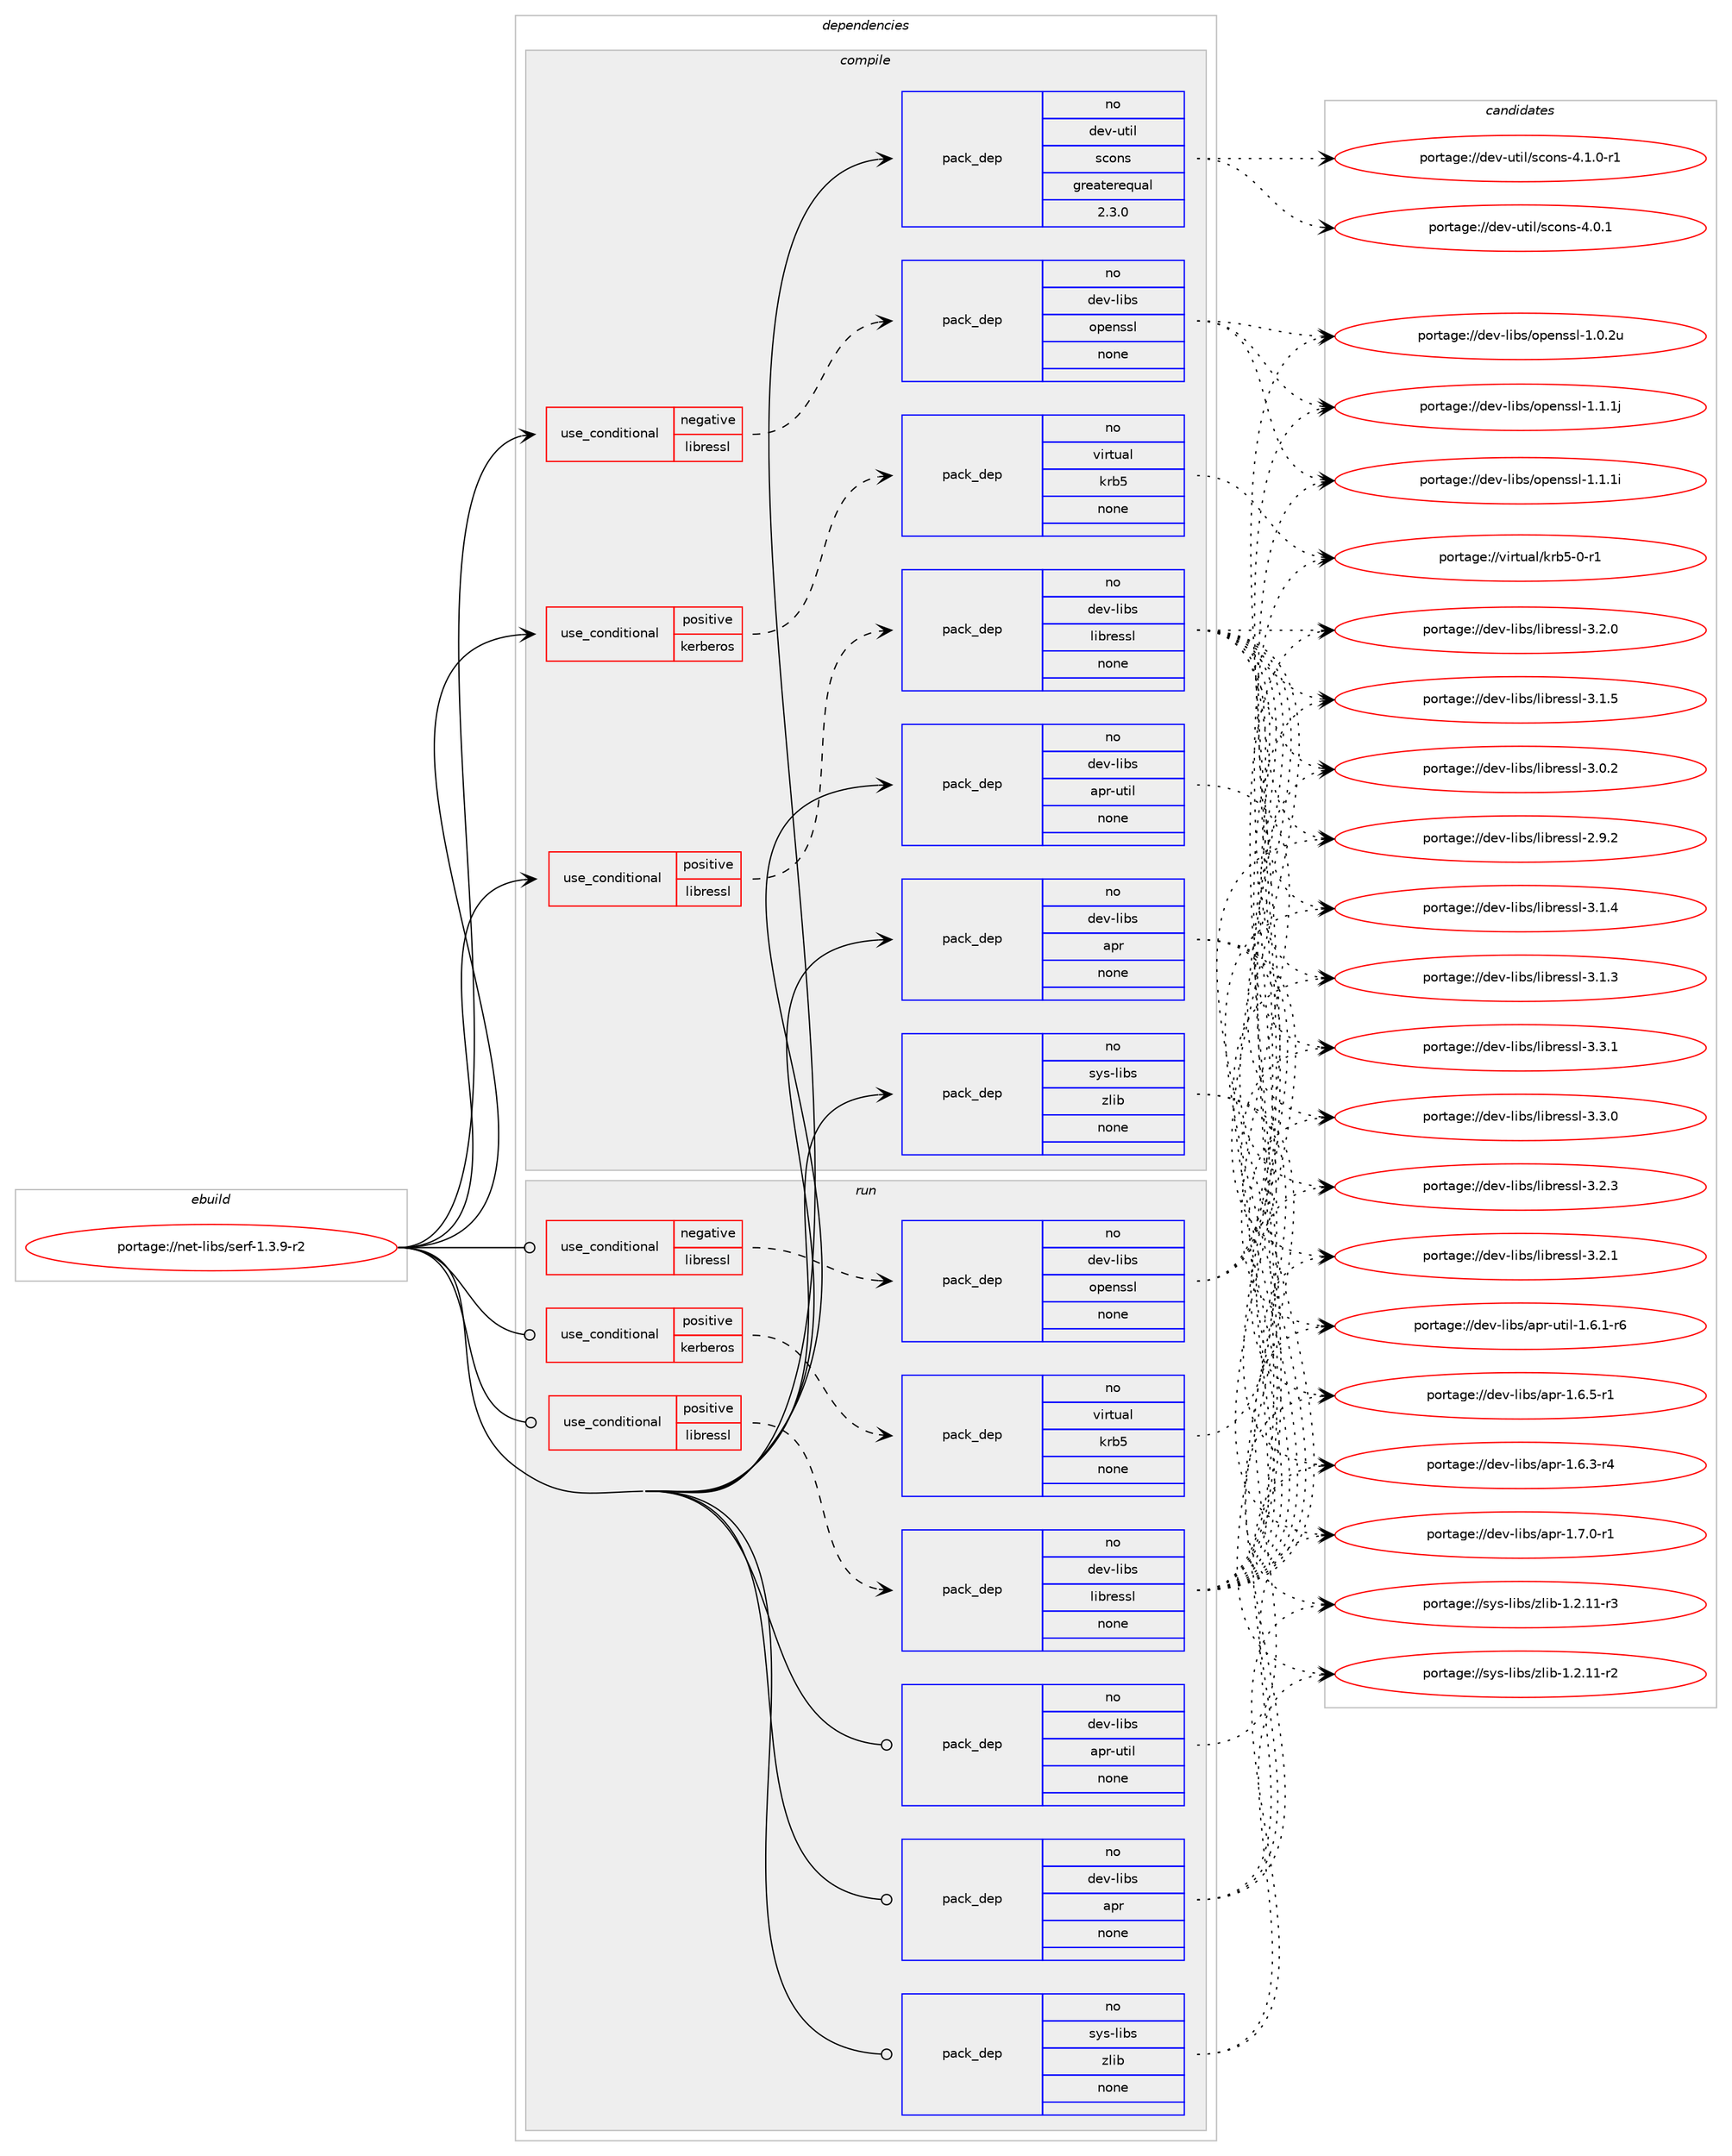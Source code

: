 digraph prolog {

# *************
# Graph options
# *************

newrank=true;
concentrate=true;
compound=true;
graph [rankdir=LR,fontname=Helvetica,fontsize=10,ranksep=1.5];#, ranksep=2.5, nodesep=0.2];
edge  [arrowhead=vee];
node  [fontname=Helvetica,fontsize=10];

# **********
# The ebuild
# **********

subgraph cluster_leftcol {
color=gray;
rank=same;
label=<<i>ebuild</i>>;
id [label="portage://net-libs/serf-1.3.9-r2", color=red, width=4, href="../net-libs/serf-1.3.9-r2.svg"];
}

# ****************
# The dependencies
# ****************

subgraph cluster_midcol {
color=gray;
label=<<i>dependencies</i>>;
subgraph cluster_compile {
fillcolor="#eeeeee";
style=filled;
label=<<i>compile</i>>;
subgraph cond3902 {
dependency13801 [label=<<TABLE BORDER="0" CELLBORDER="1" CELLSPACING="0" CELLPADDING="4"><TR><TD ROWSPAN="3" CELLPADDING="10">use_conditional</TD></TR><TR><TD>negative</TD></TR><TR><TD>libressl</TD></TR></TABLE>>, shape=none, color=red];
subgraph pack9758 {
dependency13802 [label=<<TABLE BORDER="0" CELLBORDER="1" CELLSPACING="0" CELLPADDING="4" WIDTH="220"><TR><TD ROWSPAN="6" CELLPADDING="30">pack_dep</TD></TR><TR><TD WIDTH="110">no</TD></TR><TR><TD>dev-libs</TD></TR><TR><TD>openssl</TD></TR><TR><TD>none</TD></TR><TR><TD></TD></TR></TABLE>>, shape=none, color=blue];
}
dependency13801:e -> dependency13802:w [weight=20,style="dashed",arrowhead="vee"];
}
id:e -> dependency13801:w [weight=20,style="solid",arrowhead="vee"];
subgraph cond3903 {
dependency13803 [label=<<TABLE BORDER="0" CELLBORDER="1" CELLSPACING="0" CELLPADDING="4"><TR><TD ROWSPAN="3" CELLPADDING="10">use_conditional</TD></TR><TR><TD>positive</TD></TR><TR><TD>kerberos</TD></TR></TABLE>>, shape=none, color=red];
subgraph pack9759 {
dependency13804 [label=<<TABLE BORDER="0" CELLBORDER="1" CELLSPACING="0" CELLPADDING="4" WIDTH="220"><TR><TD ROWSPAN="6" CELLPADDING="30">pack_dep</TD></TR><TR><TD WIDTH="110">no</TD></TR><TR><TD>virtual</TD></TR><TR><TD>krb5</TD></TR><TR><TD>none</TD></TR><TR><TD></TD></TR></TABLE>>, shape=none, color=blue];
}
dependency13803:e -> dependency13804:w [weight=20,style="dashed",arrowhead="vee"];
}
id:e -> dependency13803:w [weight=20,style="solid",arrowhead="vee"];
subgraph cond3904 {
dependency13805 [label=<<TABLE BORDER="0" CELLBORDER="1" CELLSPACING="0" CELLPADDING="4"><TR><TD ROWSPAN="3" CELLPADDING="10">use_conditional</TD></TR><TR><TD>positive</TD></TR><TR><TD>libressl</TD></TR></TABLE>>, shape=none, color=red];
subgraph pack9760 {
dependency13806 [label=<<TABLE BORDER="0" CELLBORDER="1" CELLSPACING="0" CELLPADDING="4" WIDTH="220"><TR><TD ROWSPAN="6" CELLPADDING="30">pack_dep</TD></TR><TR><TD WIDTH="110">no</TD></TR><TR><TD>dev-libs</TD></TR><TR><TD>libressl</TD></TR><TR><TD>none</TD></TR><TR><TD></TD></TR></TABLE>>, shape=none, color=blue];
}
dependency13805:e -> dependency13806:w [weight=20,style="dashed",arrowhead="vee"];
}
id:e -> dependency13805:w [weight=20,style="solid",arrowhead="vee"];
subgraph pack9761 {
dependency13807 [label=<<TABLE BORDER="0" CELLBORDER="1" CELLSPACING="0" CELLPADDING="4" WIDTH="220"><TR><TD ROWSPAN="6" CELLPADDING="30">pack_dep</TD></TR><TR><TD WIDTH="110">no</TD></TR><TR><TD>dev-libs</TD></TR><TR><TD>apr</TD></TR><TR><TD>none</TD></TR><TR><TD></TD></TR></TABLE>>, shape=none, color=blue];
}
id:e -> dependency13807:w [weight=20,style="solid",arrowhead="vee"];
subgraph pack9762 {
dependency13808 [label=<<TABLE BORDER="0" CELLBORDER="1" CELLSPACING="0" CELLPADDING="4" WIDTH="220"><TR><TD ROWSPAN="6" CELLPADDING="30">pack_dep</TD></TR><TR><TD WIDTH="110">no</TD></TR><TR><TD>dev-libs</TD></TR><TR><TD>apr-util</TD></TR><TR><TD>none</TD></TR><TR><TD></TD></TR></TABLE>>, shape=none, color=blue];
}
id:e -> dependency13808:w [weight=20,style="solid",arrowhead="vee"];
subgraph pack9763 {
dependency13809 [label=<<TABLE BORDER="0" CELLBORDER="1" CELLSPACING="0" CELLPADDING="4" WIDTH="220"><TR><TD ROWSPAN="6" CELLPADDING="30">pack_dep</TD></TR><TR><TD WIDTH="110">no</TD></TR><TR><TD>dev-util</TD></TR><TR><TD>scons</TD></TR><TR><TD>greaterequal</TD></TR><TR><TD>2.3.0</TD></TR></TABLE>>, shape=none, color=blue];
}
id:e -> dependency13809:w [weight=20,style="solid",arrowhead="vee"];
subgraph pack9764 {
dependency13810 [label=<<TABLE BORDER="0" CELLBORDER="1" CELLSPACING="0" CELLPADDING="4" WIDTH="220"><TR><TD ROWSPAN="6" CELLPADDING="30">pack_dep</TD></TR><TR><TD WIDTH="110">no</TD></TR><TR><TD>sys-libs</TD></TR><TR><TD>zlib</TD></TR><TR><TD>none</TD></TR><TR><TD></TD></TR></TABLE>>, shape=none, color=blue];
}
id:e -> dependency13810:w [weight=20,style="solid",arrowhead="vee"];
}
subgraph cluster_compileandrun {
fillcolor="#eeeeee";
style=filled;
label=<<i>compile and run</i>>;
}
subgraph cluster_run {
fillcolor="#eeeeee";
style=filled;
label=<<i>run</i>>;
subgraph cond3905 {
dependency13811 [label=<<TABLE BORDER="0" CELLBORDER="1" CELLSPACING="0" CELLPADDING="4"><TR><TD ROWSPAN="3" CELLPADDING="10">use_conditional</TD></TR><TR><TD>negative</TD></TR><TR><TD>libressl</TD></TR></TABLE>>, shape=none, color=red];
subgraph pack9765 {
dependency13812 [label=<<TABLE BORDER="0" CELLBORDER="1" CELLSPACING="0" CELLPADDING="4" WIDTH="220"><TR><TD ROWSPAN="6" CELLPADDING="30">pack_dep</TD></TR><TR><TD WIDTH="110">no</TD></TR><TR><TD>dev-libs</TD></TR><TR><TD>openssl</TD></TR><TR><TD>none</TD></TR><TR><TD></TD></TR></TABLE>>, shape=none, color=blue];
}
dependency13811:e -> dependency13812:w [weight=20,style="dashed",arrowhead="vee"];
}
id:e -> dependency13811:w [weight=20,style="solid",arrowhead="odot"];
subgraph cond3906 {
dependency13813 [label=<<TABLE BORDER="0" CELLBORDER="1" CELLSPACING="0" CELLPADDING="4"><TR><TD ROWSPAN="3" CELLPADDING="10">use_conditional</TD></TR><TR><TD>positive</TD></TR><TR><TD>kerberos</TD></TR></TABLE>>, shape=none, color=red];
subgraph pack9766 {
dependency13814 [label=<<TABLE BORDER="0" CELLBORDER="1" CELLSPACING="0" CELLPADDING="4" WIDTH="220"><TR><TD ROWSPAN="6" CELLPADDING="30">pack_dep</TD></TR><TR><TD WIDTH="110">no</TD></TR><TR><TD>virtual</TD></TR><TR><TD>krb5</TD></TR><TR><TD>none</TD></TR><TR><TD></TD></TR></TABLE>>, shape=none, color=blue];
}
dependency13813:e -> dependency13814:w [weight=20,style="dashed",arrowhead="vee"];
}
id:e -> dependency13813:w [weight=20,style="solid",arrowhead="odot"];
subgraph cond3907 {
dependency13815 [label=<<TABLE BORDER="0" CELLBORDER="1" CELLSPACING="0" CELLPADDING="4"><TR><TD ROWSPAN="3" CELLPADDING="10">use_conditional</TD></TR><TR><TD>positive</TD></TR><TR><TD>libressl</TD></TR></TABLE>>, shape=none, color=red];
subgraph pack9767 {
dependency13816 [label=<<TABLE BORDER="0" CELLBORDER="1" CELLSPACING="0" CELLPADDING="4" WIDTH="220"><TR><TD ROWSPAN="6" CELLPADDING="30">pack_dep</TD></TR><TR><TD WIDTH="110">no</TD></TR><TR><TD>dev-libs</TD></TR><TR><TD>libressl</TD></TR><TR><TD>none</TD></TR><TR><TD></TD></TR></TABLE>>, shape=none, color=blue];
}
dependency13815:e -> dependency13816:w [weight=20,style="dashed",arrowhead="vee"];
}
id:e -> dependency13815:w [weight=20,style="solid",arrowhead="odot"];
subgraph pack9768 {
dependency13817 [label=<<TABLE BORDER="0" CELLBORDER="1" CELLSPACING="0" CELLPADDING="4" WIDTH="220"><TR><TD ROWSPAN="6" CELLPADDING="30">pack_dep</TD></TR><TR><TD WIDTH="110">no</TD></TR><TR><TD>dev-libs</TD></TR><TR><TD>apr</TD></TR><TR><TD>none</TD></TR><TR><TD></TD></TR></TABLE>>, shape=none, color=blue];
}
id:e -> dependency13817:w [weight=20,style="solid",arrowhead="odot"];
subgraph pack9769 {
dependency13818 [label=<<TABLE BORDER="0" CELLBORDER="1" CELLSPACING="0" CELLPADDING="4" WIDTH="220"><TR><TD ROWSPAN="6" CELLPADDING="30">pack_dep</TD></TR><TR><TD WIDTH="110">no</TD></TR><TR><TD>dev-libs</TD></TR><TR><TD>apr-util</TD></TR><TR><TD>none</TD></TR><TR><TD></TD></TR></TABLE>>, shape=none, color=blue];
}
id:e -> dependency13818:w [weight=20,style="solid",arrowhead="odot"];
subgraph pack9770 {
dependency13819 [label=<<TABLE BORDER="0" CELLBORDER="1" CELLSPACING="0" CELLPADDING="4" WIDTH="220"><TR><TD ROWSPAN="6" CELLPADDING="30">pack_dep</TD></TR><TR><TD WIDTH="110">no</TD></TR><TR><TD>sys-libs</TD></TR><TR><TD>zlib</TD></TR><TR><TD>none</TD></TR><TR><TD></TD></TR></TABLE>>, shape=none, color=blue];
}
id:e -> dependency13819:w [weight=20,style="solid",arrowhead="odot"];
}
}

# **************
# The candidates
# **************

subgraph cluster_choices {
rank=same;
color=gray;
label=<<i>candidates</i>>;

subgraph choice9758 {
color=black;
nodesep=1;
choice100101118451081059811547111112101110115115108454946494649106 [label="portage://dev-libs/openssl-1.1.1j", color=red, width=4,href="../dev-libs/openssl-1.1.1j.svg"];
choice100101118451081059811547111112101110115115108454946494649105 [label="portage://dev-libs/openssl-1.1.1i", color=red, width=4,href="../dev-libs/openssl-1.1.1i.svg"];
choice100101118451081059811547111112101110115115108454946484650117 [label="portage://dev-libs/openssl-1.0.2u", color=red, width=4,href="../dev-libs/openssl-1.0.2u.svg"];
dependency13802:e -> choice100101118451081059811547111112101110115115108454946494649106:w [style=dotted,weight="100"];
dependency13802:e -> choice100101118451081059811547111112101110115115108454946494649105:w [style=dotted,weight="100"];
dependency13802:e -> choice100101118451081059811547111112101110115115108454946484650117:w [style=dotted,weight="100"];
}
subgraph choice9759 {
color=black;
nodesep=1;
choice1181051141161179710847107114985345484511449 [label="portage://virtual/krb5-0-r1", color=red, width=4,href="../virtual/krb5-0-r1.svg"];
dependency13804:e -> choice1181051141161179710847107114985345484511449:w [style=dotted,weight="100"];
}
subgraph choice9760 {
color=black;
nodesep=1;
choice10010111845108105981154710810598114101115115108455146514649 [label="portage://dev-libs/libressl-3.3.1", color=red, width=4,href="../dev-libs/libressl-3.3.1.svg"];
choice10010111845108105981154710810598114101115115108455146514648 [label="portage://dev-libs/libressl-3.3.0", color=red, width=4,href="../dev-libs/libressl-3.3.0.svg"];
choice10010111845108105981154710810598114101115115108455146504651 [label="portage://dev-libs/libressl-3.2.3", color=red, width=4,href="../dev-libs/libressl-3.2.3.svg"];
choice10010111845108105981154710810598114101115115108455146504649 [label="portage://dev-libs/libressl-3.2.1", color=red, width=4,href="../dev-libs/libressl-3.2.1.svg"];
choice10010111845108105981154710810598114101115115108455146504648 [label="portage://dev-libs/libressl-3.2.0", color=red, width=4,href="../dev-libs/libressl-3.2.0.svg"];
choice10010111845108105981154710810598114101115115108455146494653 [label="portage://dev-libs/libressl-3.1.5", color=red, width=4,href="../dev-libs/libressl-3.1.5.svg"];
choice10010111845108105981154710810598114101115115108455146494652 [label="portage://dev-libs/libressl-3.1.4", color=red, width=4,href="../dev-libs/libressl-3.1.4.svg"];
choice10010111845108105981154710810598114101115115108455146494651 [label="portage://dev-libs/libressl-3.1.3", color=red, width=4,href="../dev-libs/libressl-3.1.3.svg"];
choice10010111845108105981154710810598114101115115108455146484650 [label="portage://dev-libs/libressl-3.0.2", color=red, width=4,href="../dev-libs/libressl-3.0.2.svg"];
choice10010111845108105981154710810598114101115115108455046574650 [label="portage://dev-libs/libressl-2.9.2", color=red, width=4,href="../dev-libs/libressl-2.9.2.svg"];
dependency13806:e -> choice10010111845108105981154710810598114101115115108455146514649:w [style=dotted,weight="100"];
dependency13806:e -> choice10010111845108105981154710810598114101115115108455146514648:w [style=dotted,weight="100"];
dependency13806:e -> choice10010111845108105981154710810598114101115115108455146504651:w [style=dotted,weight="100"];
dependency13806:e -> choice10010111845108105981154710810598114101115115108455146504649:w [style=dotted,weight="100"];
dependency13806:e -> choice10010111845108105981154710810598114101115115108455146504648:w [style=dotted,weight="100"];
dependency13806:e -> choice10010111845108105981154710810598114101115115108455146494653:w [style=dotted,weight="100"];
dependency13806:e -> choice10010111845108105981154710810598114101115115108455146494652:w [style=dotted,weight="100"];
dependency13806:e -> choice10010111845108105981154710810598114101115115108455146494651:w [style=dotted,weight="100"];
dependency13806:e -> choice10010111845108105981154710810598114101115115108455146484650:w [style=dotted,weight="100"];
dependency13806:e -> choice10010111845108105981154710810598114101115115108455046574650:w [style=dotted,weight="100"];
}
subgraph choice9761 {
color=black;
nodesep=1;
choice100101118451081059811547971121144549465546484511449 [label="portage://dev-libs/apr-1.7.0-r1", color=red, width=4,href="../dev-libs/apr-1.7.0-r1.svg"];
choice100101118451081059811547971121144549465446534511449 [label="portage://dev-libs/apr-1.6.5-r1", color=red, width=4,href="../dev-libs/apr-1.6.5-r1.svg"];
choice100101118451081059811547971121144549465446514511452 [label="portage://dev-libs/apr-1.6.3-r4", color=red, width=4,href="../dev-libs/apr-1.6.3-r4.svg"];
dependency13807:e -> choice100101118451081059811547971121144549465546484511449:w [style=dotted,weight="100"];
dependency13807:e -> choice100101118451081059811547971121144549465446534511449:w [style=dotted,weight="100"];
dependency13807:e -> choice100101118451081059811547971121144549465446514511452:w [style=dotted,weight="100"];
}
subgraph choice9762 {
color=black;
nodesep=1;
choice10010111845108105981154797112114451171161051084549465446494511454 [label="portage://dev-libs/apr-util-1.6.1-r6", color=red, width=4,href="../dev-libs/apr-util-1.6.1-r6.svg"];
dependency13808:e -> choice10010111845108105981154797112114451171161051084549465446494511454:w [style=dotted,weight="100"];
}
subgraph choice9763 {
color=black;
nodesep=1;
choice1001011184511711610510847115991111101154552464946484511449 [label="portage://dev-util/scons-4.1.0-r1", color=red, width=4,href="../dev-util/scons-4.1.0-r1.svg"];
choice100101118451171161051084711599111110115455246484649 [label="portage://dev-util/scons-4.0.1", color=red, width=4,href="../dev-util/scons-4.0.1.svg"];
dependency13809:e -> choice1001011184511711610510847115991111101154552464946484511449:w [style=dotted,weight="100"];
dependency13809:e -> choice100101118451171161051084711599111110115455246484649:w [style=dotted,weight="100"];
}
subgraph choice9764 {
color=black;
nodesep=1;
choice11512111545108105981154712210810598454946504649494511451 [label="portage://sys-libs/zlib-1.2.11-r3", color=red, width=4,href="../sys-libs/zlib-1.2.11-r3.svg"];
choice11512111545108105981154712210810598454946504649494511450 [label="portage://sys-libs/zlib-1.2.11-r2", color=red, width=4,href="../sys-libs/zlib-1.2.11-r2.svg"];
dependency13810:e -> choice11512111545108105981154712210810598454946504649494511451:w [style=dotted,weight="100"];
dependency13810:e -> choice11512111545108105981154712210810598454946504649494511450:w [style=dotted,weight="100"];
}
subgraph choice9765 {
color=black;
nodesep=1;
choice100101118451081059811547111112101110115115108454946494649106 [label="portage://dev-libs/openssl-1.1.1j", color=red, width=4,href="../dev-libs/openssl-1.1.1j.svg"];
choice100101118451081059811547111112101110115115108454946494649105 [label="portage://dev-libs/openssl-1.1.1i", color=red, width=4,href="../dev-libs/openssl-1.1.1i.svg"];
choice100101118451081059811547111112101110115115108454946484650117 [label="portage://dev-libs/openssl-1.0.2u", color=red, width=4,href="../dev-libs/openssl-1.0.2u.svg"];
dependency13812:e -> choice100101118451081059811547111112101110115115108454946494649106:w [style=dotted,weight="100"];
dependency13812:e -> choice100101118451081059811547111112101110115115108454946494649105:w [style=dotted,weight="100"];
dependency13812:e -> choice100101118451081059811547111112101110115115108454946484650117:w [style=dotted,weight="100"];
}
subgraph choice9766 {
color=black;
nodesep=1;
choice1181051141161179710847107114985345484511449 [label="portage://virtual/krb5-0-r1", color=red, width=4,href="../virtual/krb5-0-r1.svg"];
dependency13814:e -> choice1181051141161179710847107114985345484511449:w [style=dotted,weight="100"];
}
subgraph choice9767 {
color=black;
nodesep=1;
choice10010111845108105981154710810598114101115115108455146514649 [label="portage://dev-libs/libressl-3.3.1", color=red, width=4,href="../dev-libs/libressl-3.3.1.svg"];
choice10010111845108105981154710810598114101115115108455146514648 [label="portage://dev-libs/libressl-3.3.0", color=red, width=4,href="../dev-libs/libressl-3.3.0.svg"];
choice10010111845108105981154710810598114101115115108455146504651 [label="portage://dev-libs/libressl-3.2.3", color=red, width=4,href="../dev-libs/libressl-3.2.3.svg"];
choice10010111845108105981154710810598114101115115108455146504649 [label="portage://dev-libs/libressl-3.2.1", color=red, width=4,href="../dev-libs/libressl-3.2.1.svg"];
choice10010111845108105981154710810598114101115115108455146504648 [label="portage://dev-libs/libressl-3.2.0", color=red, width=4,href="../dev-libs/libressl-3.2.0.svg"];
choice10010111845108105981154710810598114101115115108455146494653 [label="portage://dev-libs/libressl-3.1.5", color=red, width=4,href="../dev-libs/libressl-3.1.5.svg"];
choice10010111845108105981154710810598114101115115108455146494652 [label="portage://dev-libs/libressl-3.1.4", color=red, width=4,href="../dev-libs/libressl-3.1.4.svg"];
choice10010111845108105981154710810598114101115115108455146494651 [label="portage://dev-libs/libressl-3.1.3", color=red, width=4,href="../dev-libs/libressl-3.1.3.svg"];
choice10010111845108105981154710810598114101115115108455146484650 [label="portage://dev-libs/libressl-3.0.2", color=red, width=4,href="../dev-libs/libressl-3.0.2.svg"];
choice10010111845108105981154710810598114101115115108455046574650 [label="portage://dev-libs/libressl-2.9.2", color=red, width=4,href="../dev-libs/libressl-2.9.2.svg"];
dependency13816:e -> choice10010111845108105981154710810598114101115115108455146514649:w [style=dotted,weight="100"];
dependency13816:e -> choice10010111845108105981154710810598114101115115108455146514648:w [style=dotted,weight="100"];
dependency13816:e -> choice10010111845108105981154710810598114101115115108455146504651:w [style=dotted,weight="100"];
dependency13816:e -> choice10010111845108105981154710810598114101115115108455146504649:w [style=dotted,weight="100"];
dependency13816:e -> choice10010111845108105981154710810598114101115115108455146504648:w [style=dotted,weight="100"];
dependency13816:e -> choice10010111845108105981154710810598114101115115108455146494653:w [style=dotted,weight="100"];
dependency13816:e -> choice10010111845108105981154710810598114101115115108455146494652:w [style=dotted,weight="100"];
dependency13816:e -> choice10010111845108105981154710810598114101115115108455146494651:w [style=dotted,weight="100"];
dependency13816:e -> choice10010111845108105981154710810598114101115115108455146484650:w [style=dotted,weight="100"];
dependency13816:e -> choice10010111845108105981154710810598114101115115108455046574650:w [style=dotted,weight="100"];
}
subgraph choice9768 {
color=black;
nodesep=1;
choice100101118451081059811547971121144549465546484511449 [label="portage://dev-libs/apr-1.7.0-r1", color=red, width=4,href="../dev-libs/apr-1.7.0-r1.svg"];
choice100101118451081059811547971121144549465446534511449 [label="portage://dev-libs/apr-1.6.5-r1", color=red, width=4,href="../dev-libs/apr-1.6.5-r1.svg"];
choice100101118451081059811547971121144549465446514511452 [label="portage://dev-libs/apr-1.6.3-r4", color=red, width=4,href="../dev-libs/apr-1.6.3-r4.svg"];
dependency13817:e -> choice100101118451081059811547971121144549465546484511449:w [style=dotted,weight="100"];
dependency13817:e -> choice100101118451081059811547971121144549465446534511449:w [style=dotted,weight="100"];
dependency13817:e -> choice100101118451081059811547971121144549465446514511452:w [style=dotted,weight="100"];
}
subgraph choice9769 {
color=black;
nodesep=1;
choice10010111845108105981154797112114451171161051084549465446494511454 [label="portage://dev-libs/apr-util-1.6.1-r6", color=red, width=4,href="../dev-libs/apr-util-1.6.1-r6.svg"];
dependency13818:e -> choice10010111845108105981154797112114451171161051084549465446494511454:w [style=dotted,weight="100"];
}
subgraph choice9770 {
color=black;
nodesep=1;
choice11512111545108105981154712210810598454946504649494511451 [label="portage://sys-libs/zlib-1.2.11-r3", color=red, width=4,href="../sys-libs/zlib-1.2.11-r3.svg"];
choice11512111545108105981154712210810598454946504649494511450 [label="portage://sys-libs/zlib-1.2.11-r2", color=red, width=4,href="../sys-libs/zlib-1.2.11-r2.svg"];
dependency13819:e -> choice11512111545108105981154712210810598454946504649494511451:w [style=dotted,weight="100"];
dependency13819:e -> choice11512111545108105981154712210810598454946504649494511450:w [style=dotted,weight="100"];
}
}

}
